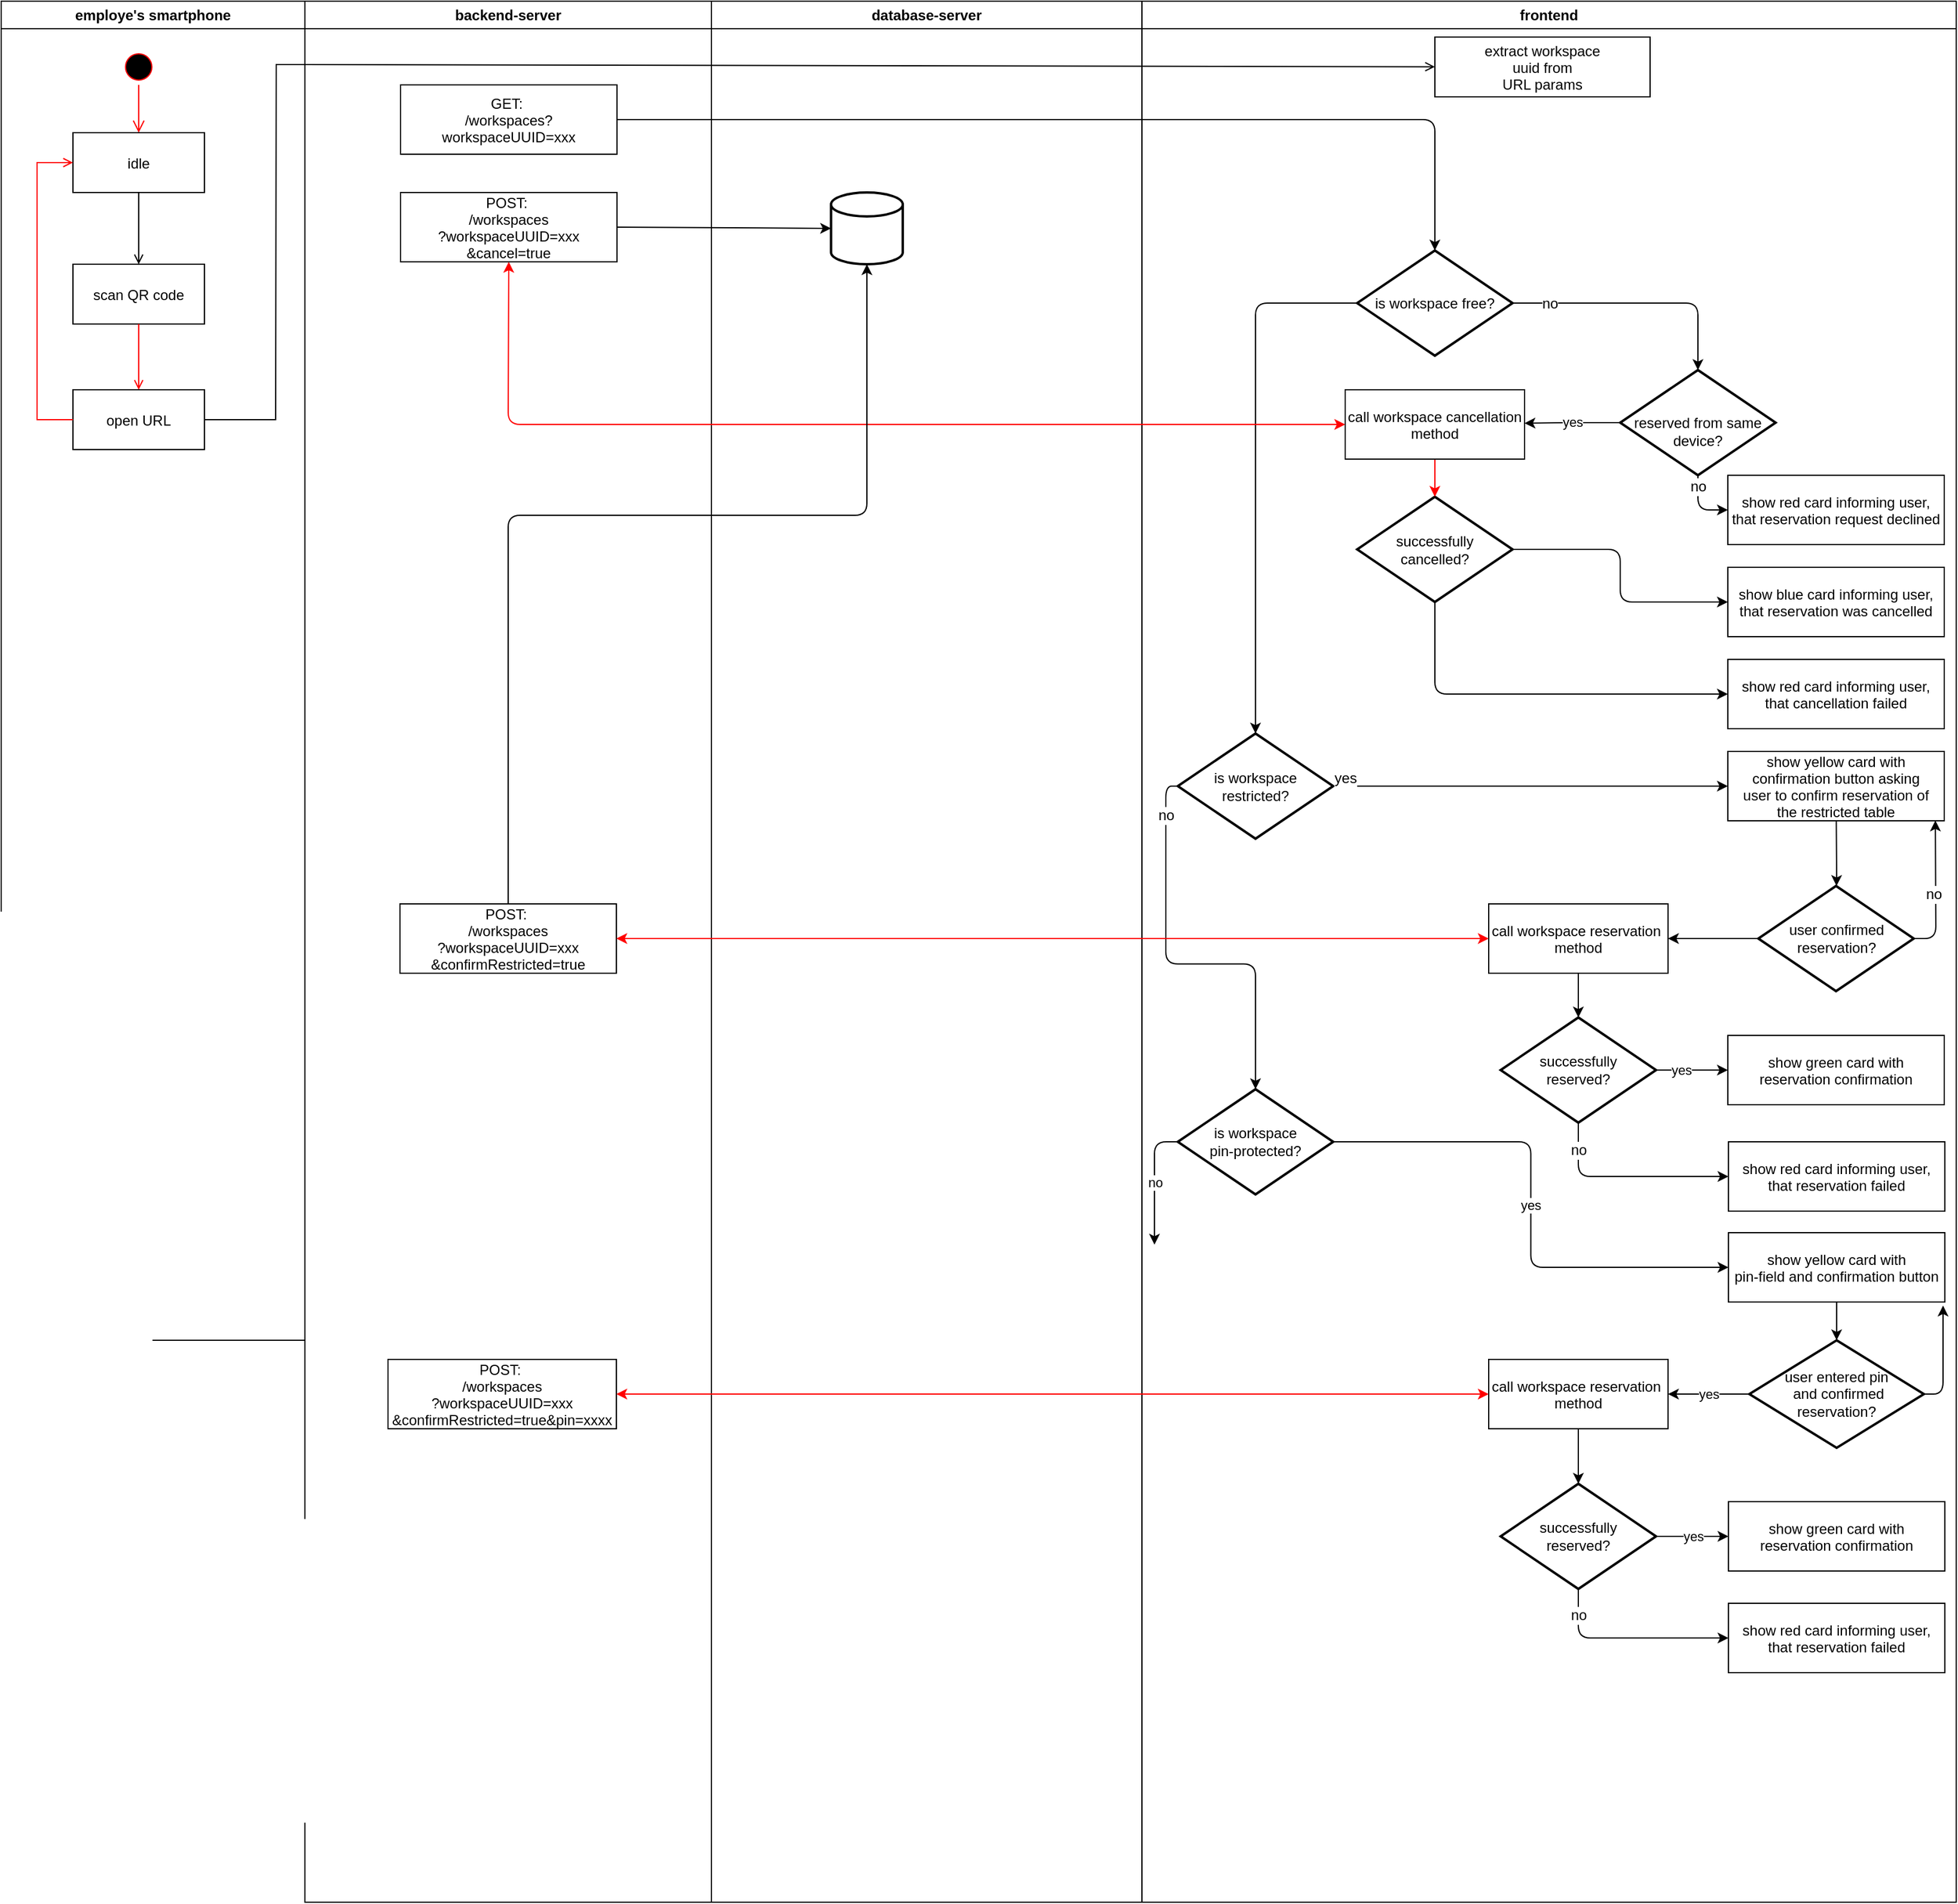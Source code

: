 <mxfile version="11.2.4" type="github" pages="1"><diagram name="general-architecture" id="e7e014a7-5840-1c2e-5031-d8a46d1fe8dd"><mxGraphModel dx="1422" dy="703" grid="1" gridSize="10" guides="1" tooltips="1" connect="1" arrows="1" fold="1" page="1" pageScale="1" pageWidth="1169" pageHeight="826" background="#ffffff" math="0" shadow="0"><root><mxCell id="0"/><mxCell id="1" parent="0"/><mxCell id="2" value="employe's smartphone" style="swimlane;whiteSpace=wrap" parent="1" vertex="1"><mxGeometry x="46" y="40" width="254" height="1120" as="geometry"><mxRectangle x="164.5" y="128" width="80" height="23" as="alternateBounds"/></mxGeometry></mxCell><mxCell id="5" value="" style="ellipse;shape=startState;fillColor=#000000;strokeColor=#ff0000;" parent="2" vertex="1"><mxGeometry x="100" y="40" width="30" height="30" as="geometry"/></mxCell><mxCell id="6" value="" style="edgeStyle=elbowEdgeStyle;elbow=horizontal;verticalAlign=bottom;endArrow=open;endSize=8;strokeColor=#FF0000;endFill=1;rounded=0" parent="2" source="5" target="7" edge="1"><mxGeometry x="100" y="40" as="geometry"><mxPoint x="115" y="110" as="targetPoint"/></mxGeometry></mxCell><mxCell id="7" value="idle" style="" parent="2" vertex="1"><mxGeometry x="60" y="110" width="110" height="50" as="geometry"/></mxCell><mxCell id="8" value="scan QR code" style="" parent="2" vertex="1"><mxGeometry x="60" y="220" width="110" height="50" as="geometry"/></mxCell><mxCell id="9" value="" style="endArrow=open;strokeColor=#000000;endFill=1;rounded=0" parent="2" source="7" target="8" edge="1"><mxGeometry relative="1" as="geometry"/></mxCell><mxCell id="10" value="open URL" style="" parent="2" vertex="1"><mxGeometry x="60" y="325" width="110" height="50" as="geometry"/></mxCell><mxCell id="11" value="" style="endArrow=open;strokeColor=#FF0000;endFill=1;rounded=0" parent="2" source="8" target="10" edge="1"><mxGeometry relative="1" as="geometry"/></mxCell><mxCell id="12" value="" style="edgeStyle=elbowEdgeStyle;elbow=horizontal;strokeColor=#FF0000;endArrow=open;endFill=1;rounded=0" parent="2" source="10" target="7" edge="1"><mxGeometry width="100" height="100" relative="1" as="geometry"><mxPoint x="160" y="290" as="sourcePoint"/><mxPoint x="260" y="190" as="targetPoint"/><Array as="points"><mxPoint x="30" y="250"/></Array></mxGeometry></mxCell><mxCell id="vSiOcl92Mj_vTaPFXpkD-20" value="frontend" style="swimlane;whiteSpace=wrap" parent="1" vertex="1"><mxGeometry x="1000" y="40" width="681" height="1590" as="geometry"/></mxCell><mxCell id="PNCr2oBTq3CCNGlsUbZe-55" value="show red card informing user,&#10; that reservation request declined " style="" vertex="1" parent="vSiOcl92Mj_vTaPFXpkD-20"><mxGeometry x="490" y="396.5" width="181" height="58" as="geometry"/></mxCell><mxCell id="PNCr2oBTq3CCNGlsUbZe-61" value="show red card informing user,&#10; that cancellation failed " style="" vertex="1" parent="vSiOcl92Mj_vTaPFXpkD-20"><mxGeometry x="490" y="550.5" width="181" height="58" as="geometry"/></mxCell><mxCell id="PNCr2oBTq3CCNGlsUbZe-51" value="&lt;br&gt;reserved from same device?" style="strokeWidth=2;html=1;shape=mxgraph.flowchart.decision;whiteSpace=wrap;" vertex="1" parent="vSiOcl92Mj_vTaPFXpkD-20"><mxGeometry x="400" y="308.5" width="130" height="88" as="geometry"/></mxCell><mxCell id="PNCr2oBTq3CCNGlsUbZe-54" value="" style="endArrow=classic;html=1;entryX=0;entryY=0.5;entryDx=0;entryDy=0;edgeStyle=orthogonalEdgeStyle;" edge="1" parent="vSiOcl92Mj_vTaPFXpkD-20" source="PNCr2oBTq3CCNGlsUbZe-51" target="PNCr2oBTq3CCNGlsUbZe-55"><mxGeometry width="50" height="50" relative="1" as="geometry"><mxPoint x="-247" y="406.5" as="sourcePoint"/><mxPoint x="-7" y="206.5" as="targetPoint"/></mxGeometry></mxCell><mxCell id="PNCr2oBTq3CCNGlsUbZe-57" value="no" style="text;html=1;resizable=0;points=[];align=center;verticalAlign=middle;labelBackgroundColor=#ffffff;" vertex="1" connectable="0" parent="PNCr2oBTq3CCNGlsUbZe-54"><mxGeometry x="-0.96" relative="1" as="geometry"><mxPoint x="-0.5" y="8" as="offset"/></mxGeometry></mxCell><mxCell id="Cu7fSUz20JepRUBiXXrB-39" value="is workspace free?" style="strokeWidth=2;html=1;shape=mxgraph.flowchart.decision;whiteSpace=wrap;" parent="vSiOcl92Mj_vTaPFXpkD-20" vertex="1"><mxGeometry x="180" y="208.5" width="130" height="88" as="geometry"/></mxCell><mxCell id="Cu7fSUz20JepRUBiXXrB-59" value="" style="endArrow=classic;html=1;exitX=1;exitY=0.5;exitDx=0;exitDy=0;exitPerimeter=0;entryX=0.5;entryY=0;entryDx=0;entryDy=0;entryPerimeter=0;" parent="vSiOcl92Mj_vTaPFXpkD-20" source="Cu7fSUz20JepRUBiXXrB-39" target="PNCr2oBTq3CCNGlsUbZe-51" edge="1"><mxGeometry width="50" height="50" relative="1" as="geometry"><mxPoint x="-224" y="446.5" as="sourcePoint"/><mxPoint x="-57" y="326.5" as="targetPoint"/><Array as="points"><mxPoint x="465" y="252.5"/></Array></mxGeometry></mxCell><mxCell id="Cu7fSUz20JepRUBiXXrB-60" value="no" style="text;html=1;resizable=0;points=[];align=center;verticalAlign=middle;labelBackgroundColor=#ffffff;" parent="Cu7fSUz20JepRUBiXXrB-59" vertex="1" connectable="0"><mxGeometry x="-0.675" y="-1" relative="1" as="geometry"><mxPoint x="-4" y="-1" as="offset"/></mxGeometry></mxCell><mxCell id="PNCr2oBTq3CCNGlsUbZe-100" value="yes" style="endArrow=classic;html=1;exitX=0;exitY=0.5;exitDx=0;exitDy=0;exitPerimeter=0;" edge="1" parent="vSiOcl92Mj_vTaPFXpkD-20" source="PNCr2oBTq3CCNGlsUbZe-51" target="PNCr2oBTq3CCNGlsUbZe-112"><mxGeometry x="0.125" y="5" width="50" height="50" relative="1" as="geometry"><mxPoint x="290.5" y="377" as="sourcePoint"/><mxPoint x="355" y="438.5" as="targetPoint"/><Array as="points"><mxPoint x="355" y="352.5"/></Array><mxPoint x="5" y="-5" as="offset"/></mxGeometry></mxCell><mxCell id="PNCr2oBTq3CCNGlsUbZe-106" value="successfully &lt;br&gt;cancelled?" style="strokeWidth=2;html=1;shape=mxgraph.flowchart.decision;whiteSpace=wrap;" vertex="1" parent="vSiOcl92Mj_vTaPFXpkD-20"><mxGeometry x="180" y="414.5" width="130" height="88" as="geometry"/></mxCell><mxCell id="PNCr2oBTq3CCNGlsUbZe-107" value="show blue card informing user,&#10; that reservation was cancelled " style="" vertex="1" parent="vSiOcl92Mj_vTaPFXpkD-20"><mxGeometry x="490" y="473.5" width="181" height="58" as="geometry"/></mxCell><mxCell id="PNCr2oBTq3CCNGlsUbZe-109" value="" style="endArrow=classic;html=1;entryX=0;entryY=0.5;entryDx=0;entryDy=0;exitX=1;exitY=0.5;exitDx=0;exitDy=0;exitPerimeter=0;edgeStyle=orthogonalEdgeStyle;" edge="1" parent="vSiOcl92Mj_vTaPFXpkD-20" source="PNCr2oBTq3CCNGlsUbZe-106" target="PNCr2oBTq3CCNGlsUbZe-107"><mxGeometry width="50" height="50" relative="1" as="geometry"><mxPoint x="320" y="598.5" as="sourcePoint"/><mxPoint x="370" y="548.5" as="targetPoint"/></mxGeometry></mxCell><mxCell id="PNCr2oBTq3CCNGlsUbZe-111" value="" style="endArrow=classic;html=1;exitX=0.5;exitY=1;exitDx=0;exitDy=0;exitPerimeter=0;entryX=0;entryY=0.5;entryDx=0;entryDy=0;edgeStyle=orthogonalEdgeStyle;" edge="1" parent="vSiOcl92Mj_vTaPFXpkD-20" source="PNCr2oBTq3CCNGlsUbZe-106" target="PNCr2oBTq3CCNGlsUbZe-61"><mxGeometry width="50" height="50" relative="1" as="geometry"><mxPoint x="320" y="648.5" as="sourcePoint"/><mxPoint x="370" y="598.5" as="targetPoint"/></mxGeometry></mxCell><mxCell id="Cu7fSUz20JepRUBiXXrB-40" value="extract workspace &#10;uuid from &#10;URL params" style="" parent="vSiOcl92Mj_vTaPFXpkD-20" vertex="1"><mxGeometry x="245" y="30" width="180" height="50" as="geometry"/></mxCell><mxCell id="PNCr2oBTq3CCNGlsUbZe-113" value="" style="edgeStyle=orthogonalEdgeStyle;rounded=0;orthogonalLoop=1;jettySize=auto;html=1;strokeColor=#FF0000;" edge="1" parent="vSiOcl92Mj_vTaPFXpkD-20" source="PNCr2oBTq3CCNGlsUbZe-112" target="PNCr2oBTq3CCNGlsUbZe-106"><mxGeometry relative="1" as="geometry"/></mxCell><mxCell id="PNCr2oBTq3CCNGlsUbZe-112" value="call workspace cancellation &#10;method" style="" vertex="1" parent="vSiOcl92Mj_vTaPFXpkD-20"><mxGeometry x="170" y="325" width="150" height="58" as="geometry"/></mxCell><mxCell id="PNCr2oBTq3CCNGlsUbZe-36" value="is workspace &lt;br&gt;restricted?" style="strokeWidth=2;html=1;shape=mxgraph.flowchart.decision;whiteSpace=wrap;" vertex="1" parent="vSiOcl92Mj_vTaPFXpkD-20"><mxGeometry x="30" y="612.5" width="130" height="88" as="geometry"/></mxCell><mxCell id="PNCr2oBTq3CCNGlsUbZe-114" value="" style="endArrow=classic;html=1;strokeColor=#000000;exitX=0;exitY=0.5;exitDx=0;exitDy=0;exitPerimeter=0;entryX=0.5;entryY=0;entryDx=0;entryDy=0;entryPerimeter=0;edgeStyle=orthogonalEdgeStyle;" edge="1" parent="vSiOcl92Mj_vTaPFXpkD-20" source="Cu7fSUz20JepRUBiXXrB-39" target="PNCr2oBTq3CCNGlsUbZe-36"><mxGeometry width="50" height="50" relative="1" as="geometry"><mxPoint x="40" y="290" as="sourcePoint"/><mxPoint x="90" y="240" as="targetPoint"/></mxGeometry></mxCell><mxCell id="PNCr2oBTq3CCNGlsUbZe-115" value="show yellow card with &#10;confirmation button asking &#10;user to confirm reservation of &#10;the restricted table" style="" vertex="1" parent="vSiOcl92Mj_vTaPFXpkD-20"><mxGeometry x="490" y="627.5" width="181" height="58" as="geometry"/></mxCell><mxCell id="PNCr2oBTq3CCNGlsUbZe-116" value="" style="endArrow=classic;html=1;strokeColor=#000000;exitX=1;exitY=0.5;exitDx=0;exitDy=0;exitPerimeter=0;entryX=0;entryY=0.5;entryDx=0;entryDy=0;edgeStyle=orthogonalEdgeStyle;" edge="1" parent="vSiOcl92Mj_vTaPFXpkD-20" source="PNCr2oBTq3CCNGlsUbZe-36" target="PNCr2oBTq3CCNGlsUbZe-115"><mxGeometry width="50" height="50" relative="1" as="geometry"><mxPoint x="160" y="530" as="sourcePoint"/><mxPoint x="160" y="600" as="targetPoint"/></mxGeometry></mxCell><mxCell id="PNCr2oBTq3CCNGlsUbZe-117" value="yes" style="text;html=1;resizable=0;points=[];align=center;verticalAlign=middle;labelBackgroundColor=#ffffff;" vertex="1" connectable="0" parent="PNCr2oBTq3CCNGlsUbZe-116"><mxGeometry x="-0.759" y="2" relative="1" as="geometry"><mxPoint x="-30" y="-4.5" as="offset"/></mxGeometry></mxCell><mxCell id="PNCr2oBTq3CCNGlsUbZe-118" value="" style="endArrow=classic;html=1;strokeColor=#000000;" edge="1" parent="vSiOcl92Mj_vTaPFXpkD-20" source="PNCr2oBTq3CCNGlsUbZe-115" target="PNCr2oBTq3CCNGlsUbZe-120"><mxGeometry width="50" height="50" relative="1" as="geometry"><mxPoint x="100" y="800" as="sourcePoint"/><mxPoint x="449.5" y="729" as="targetPoint"/><Array as="points"><mxPoint x="581" y="730"/></Array></mxGeometry></mxCell><mxCell id="PNCr2oBTq3CCNGlsUbZe-120" value="user confirmed reservation?" style="strokeWidth=2;html=1;shape=mxgraph.flowchart.decision;whiteSpace=wrap;" vertex="1" parent="vSiOcl92Mj_vTaPFXpkD-20"><mxGeometry x="515.5" y="740" width="130" height="88" as="geometry"/></mxCell><mxCell id="PNCr2oBTq3CCNGlsUbZe-121" value="&lt;font style=&quot;font-size: 12px&quot;&gt;no&lt;/font&gt;" style="endArrow=classic;html=1;strokeColor=#000000;exitX=0;exitY=0.5;exitDx=0;exitDy=0;exitPerimeter=0;edgeStyle=orthogonalEdgeStyle;" edge="1" parent="vSiOcl92Mj_vTaPFXpkD-20" source="PNCr2oBTq3CCNGlsUbZe-36" target="PNCr2oBTq3CCNGlsUbZe-131"><mxGeometry x="-0.799" width="50" height="50" relative="1" as="geometry"><mxPoint x="80" y="810" as="sourcePoint"/><mxPoint x="50.5" y="960" as="targetPoint"/><mxPoint as="offset"/></mxGeometry></mxCell><mxCell id="PNCr2oBTq3CCNGlsUbZe-122" value="" style="endArrow=classic;html=1;strokeColor=#000000;exitX=0;exitY=0.5;exitDx=0;exitDy=0;exitPerimeter=0;" edge="1" parent="vSiOcl92Mj_vTaPFXpkD-20" source="PNCr2oBTq3CCNGlsUbZe-120"><mxGeometry width="50" height="50" relative="1" as="geometry"><mxPoint x="250" y="790" as="sourcePoint"/><mxPoint x="440" y="784" as="targetPoint"/></mxGeometry></mxCell><mxCell id="PNCr2oBTq3CCNGlsUbZe-123" value="" style="endArrow=classic;html=1;strokeColor=#000000;exitX=1;exitY=0.5;exitDx=0;exitDy=0;exitPerimeter=0;entryX=0.959;entryY=0.996;entryDx=0;entryDy=0;entryPerimeter=0;" edge="1" parent="vSiOcl92Mj_vTaPFXpkD-20" source="PNCr2oBTq3CCNGlsUbZe-120" target="PNCr2oBTq3CCNGlsUbZe-115"><mxGeometry width="50" height="50" relative="1" as="geometry"><mxPoint x="270" y="860" as="sourcePoint"/><mxPoint x="320" y="810" as="targetPoint"/><Array as="points"><mxPoint x="664" y="784"/></Array></mxGeometry></mxCell><mxCell id="PNCr2oBTq3CCNGlsUbZe-124" value="no" style="text;html=1;resizable=0;points=[];align=center;verticalAlign=middle;labelBackgroundColor=#ffffff;" vertex="1" connectable="0" parent="PNCr2oBTq3CCNGlsUbZe-123"><mxGeometry x="-0.055" y="2" relative="1" as="geometry"><mxPoint as="offset"/></mxGeometry></mxCell><mxCell id="PNCr2oBTq3CCNGlsUbZe-125" value="call workspace reservation &#10;method" style="" vertex="1" parent="vSiOcl92Mj_vTaPFXpkD-20"><mxGeometry x="290" y="755" width="150" height="58" as="geometry"/></mxCell><mxCell id="PNCr2oBTq3CCNGlsUbZe-131" value="is workspace &lt;br&gt;pin-protected?" style="strokeWidth=2;html=1;shape=mxgraph.flowchart.decision;whiteSpace=wrap;" vertex="1" parent="vSiOcl92Mj_vTaPFXpkD-20"><mxGeometry x="30" y="910" width="130" height="88" as="geometry"/></mxCell><mxCell id="PNCr2oBTq3CCNGlsUbZe-135" value="successfully &lt;br&gt;reserved?" style="strokeWidth=2;html=1;shape=mxgraph.flowchart.decision;whiteSpace=wrap;" vertex="1" parent="vSiOcl92Mj_vTaPFXpkD-20"><mxGeometry x="300" y="850" width="130" height="88" as="geometry"/></mxCell><mxCell id="PNCr2oBTq3CCNGlsUbZe-136" value="" style="endArrow=classic;html=1;strokeColor=#000000;exitX=0.5;exitY=1;exitDx=0;exitDy=0;" edge="1" parent="vSiOcl92Mj_vTaPFXpkD-20" source="PNCr2oBTq3CCNGlsUbZe-125" target="PNCr2oBTq3CCNGlsUbZe-135"><mxGeometry width="50" height="50" relative="1" as="geometry"><mxPoint x="240.5" y="920" as="sourcePoint"/><mxPoint x="290.5" y="870" as="targetPoint"/></mxGeometry></mxCell><mxCell id="PNCr2oBTq3CCNGlsUbZe-137" value="yes" style="endArrow=classic;html=1;strokeColor=#000000;exitX=1;exitY=0.5;exitDx=0;exitDy=0;exitPerimeter=0;entryX=0;entryY=0.5;entryDx=0;entryDy=0;" edge="1" parent="vSiOcl92Mj_vTaPFXpkD-20" source="PNCr2oBTq3CCNGlsUbZe-135" target="PNCr2oBTq3CCNGlsUbZe-140"><mxGeometry x="-0.317" width="50" height="50" relative="1" as="geometry"><mxPoint x="480.5" y="1040" as="sourcePoint"/><mxPoint x="450.5" y="960" as="targetPoint"/><Array as="points"><mxPoint x="450.5" y="894"/></Array><mxPoint as="offset"/></mxGeometry></mxCell><mxCell id="PNCr2oBTq3CCNGlsUbZe-138" value="" style="endArrow=classic;html=1;strokeColor=#000000;exitX=0.5;exitY=1;exitDx=0;exitDy=0;exitPerimeter=0;entryX=0;entryY=0.5;entryDx=0;entryDy=0;edgeStyle=orthogonalEdgeStyle;" edge="1" parent="vSiOcl92Mj_vTaPFXpkD-20" source="PNCr2oBTq3CCNGlsUbZe-135" target="PNCr2oBTq3CCNGlsUbZe-141"><mxGeometry width="50" height="50" relative="1" as="geometry"><mxPoint x="220.5" y="1040" as="sourcePoint"/><mxPoint x="270.5" y="960" as="targetPoint"/></mxGeometry></mxCell><mxCell id="PNCr2oBTq3CCNGlsUbZe-139" value="no" style="text;html=1;resizable=0;points=[];align=center;verticalAlign=middle;labelBackgroundColor=#ffffff;" vertex="1" connectable="0" parent="PNCr2oBTq3CCNGlsUbZe-138"><mxGeometry x="-0.555" y="-1" relative="1" as="geometry"><mxPoint x="1" y="-15.5" as="offset"/></mxGeometry></mxCell><mxCell id="PNCr2oBTq3CCNGlsUbZe-140" value="show green card with &#10;reservation confirmation" style="" vertex="1" parent="vSiOcl92Mj_vTaPFXpkD-20"><mxGeometry x="490" y="865" width="181" height="58" as="geometry"/></mxCell><mxCell id="PNCr2oBTq3CCNGlsUbZe-141" value="show red card informing user,&#10; that reservation failed " style="" vertex="1" parent="vSiOcl92Mj_vTaPFXpkD-20"><mxGeometry x="490.5" y="954" width="181" height="58" as="geometry"/></mxCell><mxCell id="PNCr2oBTq3CCNGlsUbZe-142" value="yes" style="endArrow=classic;html=1;strokeColor=#000000;exitX=1;exitY=0.5;exitDx=0;exitDy=0;exitPerimeter=0;entryX=0;entryY=0.5;entryDx=0;entryDy=0;edgeStyle=orthogonalEdgeStyle;" edge="1" parent="vSiOcl92Mj_vTaPFXpkD-20" source="PNCr2oBTq3CCNGlsUbZe-131" target="PNCr2oBTq3CCNGlsUbZe-144"><mxGeometry width="50" height="50" relative="1" as="geometry"><mxPoint x="240.5" y="1020" as="sourcePoint"/><mxPoint x="200.5" y="954" as="targetPoint"/></mxGeometry></mxCell><mxCell id="PNCr2oBTq3CCNGlsUbZe-143" value="no" style="endArrow=classic;html=1;strokeColor=#000000;exitX=0;exitY=0.5;exitDx=0;exitDy=0;exitPerimeter=0;" edge="1" parent="vSiOcl92Mj_vTaPFXpkD-20" source="PNCr2oBTq3CCNGlsUbZe-131"><mxGeometry width="50" height="50" relative="1" as="geometry"><mxPoint x="30.5" y="1080" as="sourcePoint"/><mxPoint x="10.5" y="1040" as="targetPoint"/><Array as="points"><mxPoint x="10.5" y="954"/></Array></mxGeometry></mxCell><mxCell id="PNCr2oBTq3CCNGlsUbZe-150" value="" style="edgeStyle=orthogonalEdgeStyle;rounded=0;orthogonalLoop=1;jettySize=auto;html=1;strokeColor=#000000;" edge="1" parent="vSiOcl92Mj_vTaPFXpkD-20" source="PNCr2oBTq3CCNGlsUbZe-144" target="PNCr2oBTq3CCNGlsUbZe-145"><mxGeometry relative="1" as="geometry"/></mxCell><mxCell id="PNCr2oBTq3CCNGlsUbZe-144" value="show yellow card with &#10;pin-field and confirmation button" style="" vertex="1" parent="vSiOcl92Mj_vTaPFXpkD-20"><mxGeometry x="490.5" y="1030" width="181" height="58" as="geometry"/></mxCell><mxCell id="PNCr2oBTq3CCNGlsUbZe-153" value="yes" style="edgeStyle=orthogonalEdgeStyle;rounded=0;orthogonalLoop=1;jettySize=auto;html=1;strokeColor=#000000;" edge="1" parent="vSiOcl92Mj_vTaPFXpkD-20" source="PNCr2oBTq3CCNGlsUbZe-145" target="PNCr2oBTq3CCNGlsUbZe-147"><mxGeometry relative="1" as="geometry"/></mxCell><mxCell id="PNCr2oBTq3CCNGlsUbZe-145" value="user entered pin&lt;br&gt;&amp;nbsp;and confirmed reservation?" style="strokeWidth=2;html=1;shape=mxgraph.flowchart.decision;whiteSpace=wrap;" vertex="1" parent="vSiOcl92Mj_vTaPFXpkD-20"><mxGeometry x="508" y="1120" width="146" height="90" as="geometry"/></mxCell><mxCell id="PNCr2oBTq3CCNGlsUbZe-157" value="" style="edgeStyle=orthogonalEdgeStyle;rounded=0;orthogonalLoop=1;jettySize=auto;html=1;strokeColor=#000000;" edge="1" parent="vSiOcl92Mj_vTaPFXpkD-20" source="PNCr2oBTq3CCNGlsUbZe-147" target="PNCr2oBTq3CCNGlsUbZe-156"><mxGeometry relative="1" as="geometry"/></mxCell><mxCell id="PNCr2oBTq3CCNGlsUbZe-147" value="call workspace reservation &#10;method" style="" vertex="1" parent="vSiOcl92Mj_vTaPFXpkD-20"><mxGeometry x="290" y="1136" width="150" height="58" as="geometry"/></mxCell><mxCell id="PNCr2oBTq3CCNGlsUbZe-151" value="" style="endArrow=classic;html=1;strokeColor=#000000;exitX=1;exitY=0.5;exitDx=0;exitDy=0;exitPerimeter=0;" edge="1" parent="vSiOcl92Mj_vTaPFXpkD-20" source="PNCr2oBTq3CCNGlsUbZe-145"><mxGeometry width="50" height="50" relative="1" as="geometry"><mxPoint x="440" y="1170" as="sourcePoint"/><mxPoint x="670" y="1091" as="targetPoint"/><Array as="points"><mxPoint x="670" y="1165"/></Array></mxGeometry></mxCell><mxCell id="PNCr2oBTq3CCNGlsUbZe-159" value="yes" style="edgeStyle=orthogonalEdgeStyle;rounded=0;orthogonalLoop=1;jettySize=auto;html=1;strokeColor=#000000;" edge="1" parent="vSiOcl92Mj_vTaPFXpkD-20" source="PNCr2oBTq3CCNGlsUbZe-156" target="PNCr2oBTq3CCNGlsUbZe-158"><mxGeometry relative="1" as="geometry"/></mxCell><mxCell id="PNCr2oBTq3CCNGlsUbZe-156" value="successfully &lt;br&gt;reserved?" style="strokeWidth=2;html=1;shape=mxgraph.flowchart.decision;whiteSpace=wrap;" vertex="1" parent="vSiOcl92Mj_vTaPFXpkD-20"><mxGeometry x="300" y="1240" width="130" height="88" as="geometry"/></mxCell><mxCell id="PNCr2oBTq3CCNGlsUbZe-158" value="show green card with &#10;reservation confirmation" style="" vertex="1" parent="vSiOcl92Mj_vTaPFXpkD-20"><mxGeometry x="490.5" y="1255" width="181" height="58" as="geometry"/></mxCell><mxCell id="PNCr2oBTq3CCNGlsUbZe-160" value="show red card informing user,&#10; that reservation failed " style="" vertex="1" parent="vSiOcl92Mj_vTaPFXpkD-20"><mxGeometry x="490.5" y="1340" width="181" height="58" as="geometry"/></mxCell><mxCell id="PNCr2oBTq3CCNGlsUbZe-161" value="" style="endArrow=classic;html=1;strokeColor=#000000;exitX=0.5;exitY=1;exitDx=0;exitDy=0;exitPerimeter=0;entryX=0;entryY=0.5;entryDx=0;entryDy=0;edgeStyle=orthogonalEdgeStyle;" edge="1" parent="vSiOcl92Mj_vTaPFXpkD-20" source="PNCr2oBTq3CCNGlsUbZe-156" target="PNCr2oBTq3CCNGlsUbZe-160"><mxGeometry width="50" height="50" relative="1" as="geometry"><mxPoint x="313.897" y="1369.19" as="sourcePoint"/><mxPoint x="439.414" y="1414.707" as="targetPoint"/></mxGeometry></mxCell><mxCell id="PNCr2oBTq3CCNGlsUbZe-162" value="no" style="text;html=1;resizable=0;points=[];align=center;verticalAlign=middle;labelBackgroundColor=#ffffff;" vertex="1" connectable="0" parent="PNCr2oBTq3CCNGlsUbZe-161"><mxGeometry x="-0.555" y="-1" relative="1" as="geometry"><mxPoint x="1" y="-15.5" as="offset"/></mxGeometry></mxCell><mxCell id="3" value="backend-server" style="swimlane;whiteSpace=wrap" parent="1" vertex="1"><mxGeometry x="300" y="40" width="340" height="1590" as="geometry"><mxRectangle x="300" y="40" width="120" height="23" as="alternateBounds"/></mxGeometry></mxCell><mxCell id="Cu7fSUz20JepRUBiXXrB-41" value="GET: &#10;/workspaces?&#10;workspaceUUID=xxx" style="" parent="3" vertex="1"><mxGeometry x="80" y="70" width="181" height="58" as="geometry"/></mxCell><mxCell id="PNCr2oBTq3CCNGlsUbZe-66" value="POST: &#10;/workspaces&#10;?workspaceUUID=xxx&#10;&amp;cancel=true" style="" vertex="1" parent="3"><mxGeometry x="80" y="160" width="181" height="58" as="geometry"/></mxCell><mxCell id="PNCr2oBTq3CCNGlsUbZe-126" value="POST: &#10;/workspaces&#10;?workspaceUUID=xxx&#10;&amp;confirmRestricted=true" style="" vertex="1" parent="3"><mxGeometry x="79.5" y="755" width="181" height="58" as="geometry"/></mxCell><mxCell id="PNCr2oBTq3CCNGlsUbZe-155" value="POST: &#10;/workspaces&#10;?workspaceUUID=xxx&#10;&amp;confirmRestricted=true&amp;pin=xxxx" style="" vertex="1" parent="3"><mxGeometry x="69.5" y="1136" width="191" height="58" as="geometry"/></mxCell><mxCell id="PNCr2oBTq3CCNGlsUbZe-82" value="database-server" style="swimlane;whiteSpace=wrap" vertex="1" parent="1"><mxGeometry x="640" y="40" width="360" height="1590" as="geometry"><mxRectangle x="444.5" y="128" width="120" height="23" as="alternateBounds"/></mxGeometry></mxCell><mxCell id="PNCr2oBTq3CCNGlsUbZe-98" value="" style="strokeWidth=2;html=1;shape=mxgraph.flowchart.database;whiteSpace=wrap;" vertex="1" parent="PNCr2oBTq3CCNGlsUbZe-82"><mxGeometry x="100" y="160" width="60" height="60" as="geometry"/></mxCell><mxCell id="20" value="" style="endArrow=open;strokeColor=#000000;endFill=1;rounded=0;" parent="1" source="10" target="Cu7fSUz20JepRUBiXXrB-40" edge="1"><mxGeometry relative="1" as="geometry"><mxPoint x="415.5" y="152" as="targetPoint"/><Array as="points"><mxPoint x="275.5" y="390"/><mxPoint x="276" y="93"/></Array></mxGeometry></mxCell><mxCell id="PNCr2oBTq3CCNGlsUbZe-101" value="" style="endArrow=classic;html=1;exitX=1;exitY=0.5;exitDx=0;exitDy=0;entryX=0;entryY=0.5;entryDx=0;entryDy=0;entryPerimeter=0;" edge="1" parent="1" source="PNCr2oBTq3CCNGlsUbZe-66" target="PNCr2oBTq3CCNGlsUbZe-98"><mxGeometry width="50" height="50" relative="1" as="geometry"><mxPoint x="530" y="320" as="sourcePoint"/><mxPoint x="580" y="270" as="targetPoint"/></mxGeometry></mxCell><mxCell id="PNCr2oBTq3CCNGlsUbZe-103" value="" style="endArrow=classic;html=1;edgeStyle=orthogonalEdgeStyle;" edge="1" parent="1" source="Cu7fSUz20JepRUBiXXrB-41" target="Cu7fSUz20JepRUBiXXrB-39"><mxGeometry width="50" height="50" relative="1" as="geometry"><mxPoint x="260.5" y="199.5" as="sourcePoint"/><mxPoint x="631.211" y="189.5" as="targetPoint"/></mxGeometry></mxCell><mxCell id="PNCr2oBTq3CCNGlsUbZe-105" value="" style="endArrow=classic;startArrow=classic;html=1;exitX=0.5;exitY=1;exitDx=0;exitDy=0;strokeColor=#FF0000;entryX=0;entryY=0.5;entryDx=0;entryDy=0;" edge="1" parent="1" source="PNCr2oBTq3CCNGlsUbZe-66" target="PNCr2oBTq3CCNGlsUbZe-112"><mxGeometry width="50" height="50" relative="1" as="geometry"><mxPoint x="460" y="370" as="sourcePoint"/><mxPoint x="840" y="340" as="targetPoint"/><Array as="points"><mxPoint x="470" y="394"/></Array></mxGeometry></mxCell><mxCell id="PNCr2oBTq3CCNGlsUbZe-133" value="" style="endArrow=classic;html=1;exitX=0.5;exitY=0;exitDx=0;exitDy=0;entryX=0.5;entryY=1;entryDx=0;entryDy=0;entryPerimeter=0;" edge="1" parent="1" source="PNCr2oBTq3CCNGlsUbZe-126" target="PNCr2oBTq3CCNGlsUbZe-98"><mxGeometry width="50" height="50" relative="1" as="geometry"><mxPoint x="571" y="239.0" as="sourcePoint"/><mxPoint x="750" y="240" as="targetPoint"/><Array as="points"><mxPoint x="470" y="470"/><mxPoint x="770" y="470"/></Array></mxGeometry></mxCell><mxCell id="PNCr2oBTq3CCNGlsUbZe-134" value="" style="endArrow=classic;startArrow=classic;html=1;exitX=1;exitY=0.5;exitDx=0;exitDy=0;strokeColor=#FF0000;entryX=0;entryY=0.5;entryDx=0;entryDy=0;" edge="1" parent="1" source="PNCr2oBTq3CCNGlsUbZe-126" target="PNCr2oBTq3CCNGlsUbZe-125"><mxGeometry width="50" height="50" relative="1" as="geometry"><mxPoint x="530.5" y="696.5" as="sourcePoint"/><mxPoint x="1229.5" y="832.5" as="targetPoint"/><Array as="points"/></mxGeometry></mxCell><mxCell id="PNCr2oBTq3CCNGlsUbZe-154" value="" style="endArrow=classic;startArrow=classic;html=1;exitX=1;exitY=0.5;exitDx=0;exitDy=0;strokeColor=#FF0000;entryX=0;entryY=0.5;entryDx=0;entryDy=0;" edge="1" parent="1" source="PNCr2oBTq3CCNGlsUbZe-155" target="PNCr2oBTq3CCNGlsUbZe-147"><mxGeometry width="50" height="50" relative="1" as="geometry"><mxPoint x="540.0" y="1052" as="sourcePoint"/><mxPoint x="1269.5" y="1052" as="targetPoint"/><Array as="points"/></mxGeometry></mxCell></root></mxGraphModel></diagram></mxfile>